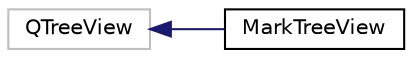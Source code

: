 digraph "Graphical Class Hierarchy"
{
  edge [fontname="Helvetica",fontsize="10",labelfontname="Helvetica",labelfontsize="10"];
  node [fontname="Helvetica",fontsize="10",shape=record];
  rankdir="LR";
  Node145 [label="QTreeView",height=0.2,width=0.4,color="grey75", fillcolor="white", style="filled"];
  Node145 -> Node0 [dir="back",color="midnightblue",fontsize="10",style="solid",fontname="Helvetica"];
  Node0 [label="MarkTreeView",height=0.2,width=0.4,color="black", fillcolor="white", style="filled",URL="$class_mark_tree_view.html",tooltip="This class is used to view MarkModel. "];
}
